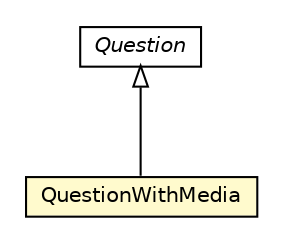 #!/usr/local/bin/dot
#
# Class diagram 
# Generated by UMLGraph version R5_6-24-gf6e263 (http://www.umlgraph.org/)
#

digraph G {
	edge [fontname="Helvetica",fontsize=10,labelfontname="Helvetica",labelfontsize=10];
	node [fontname="Helvetica",fontsize=10,shape=plaintext];
	nodesep=0.25;
	ranksep=0.5;
	// org.universAAL.ontology.questionnaire.QuestionWithMedia
	c6709672 [label=<<table title="org.universAAL.ontology.questionnaire.QuestionWithMedia" border="0" cellborder="1" cellspacing="0" cellpadding="2" port="p" bgcolor="lemonChiffon" href="./QuestionWithMedia.html">
		<tr><td><table border="0" cellspacing="0" cellpadding="1">
<tr><td align="center" balign="center"> QuestionWithMedia </td></tr>
		</table></td></tr>
		</table>>, URL="./QuestionWithMedia.html", fontname="Helvetica", fontcolor="black", fontsize=10.0];
	// org.universAAL.ontology.questionnaire.Question
	c6709677 [label=<<table title="org.universAAL.ontology.questionnaire.Question" border="0" cellborder="1" cellspacing="0" cellpadding="2" port="p" href="./Question.html">
		<tr><td><table border="0" cellspacing="0" cellpadding="1">
<tr><td align="center" balign="center"><font face="Helvetica-Oblique"> Question </font></td></tr>
		</table></td></tr>
		</table>>, URL="./Question.html", fontname="Helvetica", fontcolor="black", fontsize=10.0];
	//org.universAAL.ontology.questionnaire.QuestionWithMedia extends org.universAAL.ontology.questionnaire.Question
	c6709677:p -> c6709672:p [dir=back,arrowtail=empty];
}

